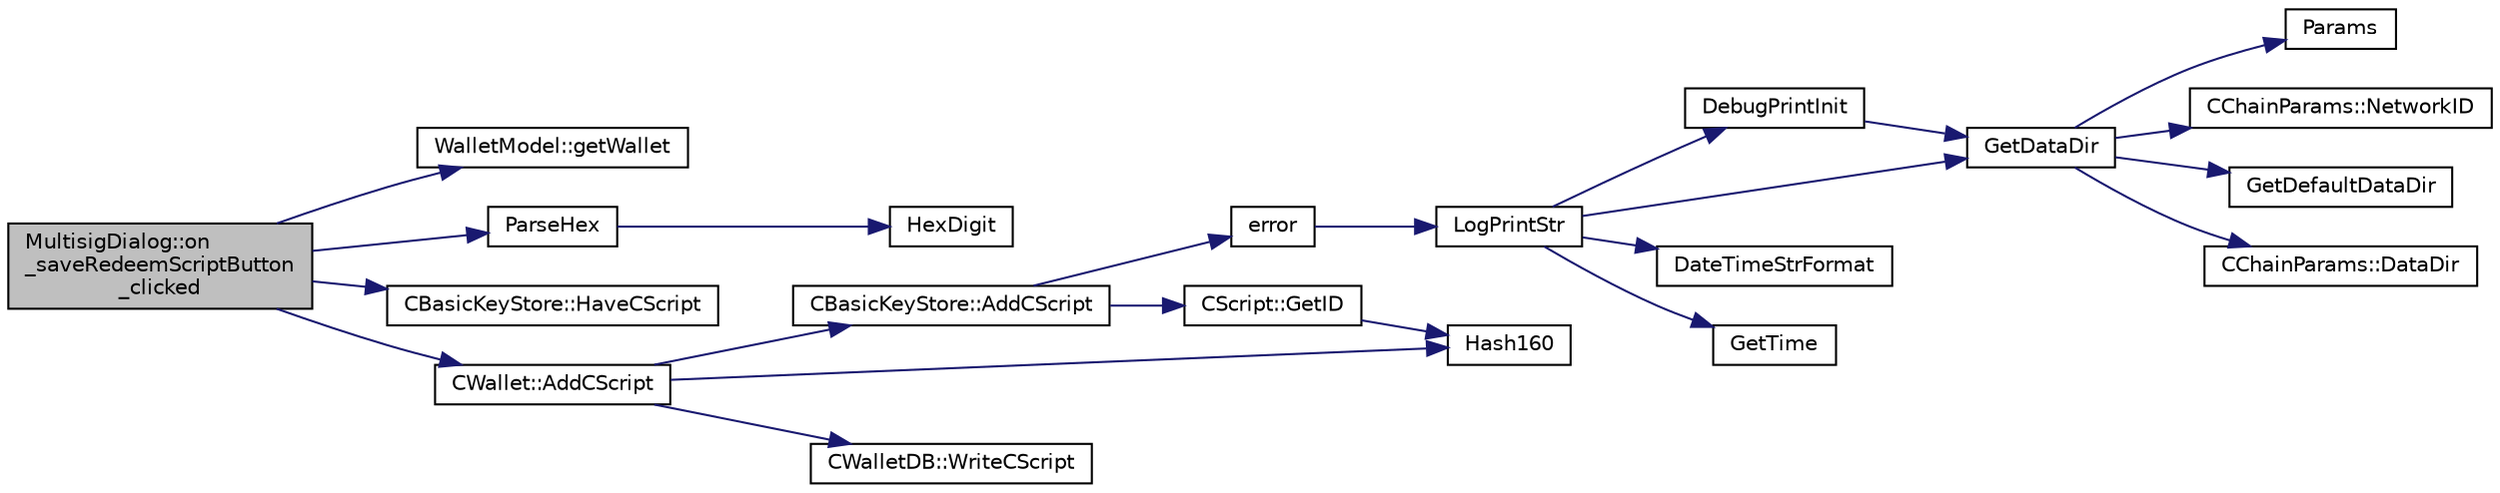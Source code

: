 digraph "MultisigDialog::on_saveRedeemScriptButton_clicked"
{
  edge [fontname="Helvetica",fontsize="10",labelfontname="Helvetica",labelfontsize="10"];
  node [fontname="Helvetica",fontsize="10",shape=record];
  rankdir="LR";
  Node257 [label="MultisigDialog::on\l_saveRedeemScriptButton\l_clicked",height=0.2,width=0.4,color="black", fillcolor="grey75", style="filled", fontcolor="black"];
  Node257 -> Node258 [color="midnightblue",fontsize="10",style="solid",fontname="Helvetica"];
  Node258 [label="WalletModel::getWallet",height=0.2,width=0.4,color="black", fillcolor="white", style="filled",URL="$d4/d27/class_wallet_model.html#aa3160f1900fce209230251547e434c90"];
  Node257 -> Node259 [color="midnightblue",fontsize="10",style="solid",fontname="Helvetica"];
  Node259 [label="ParseHex",height=0.2,width=0.4,color="black", fillcolor="white", style="filled",URL="$df/d2d/util_8cpp.html#abea395175fbc4a788ed0f0a41710b8a7"];
  Node259 -> Node260 [color="midnightblue",fontsize="10",style="solid",fontname="Helvetica"];
  Node260 [label="HexDigit",height=0.2,width=0.4,color="black", fillcolor="white", style="filled",URL="$df/d2d/util_8cpp.html#aa59e8a8c5a39cb5041f93bb95dd02119"];
  Node257 -> Node261 [color="midnightblue",fontsize="10",style="solid",fontname="Helvetica"];
  Node261 [label="CBasicKeyStore::HaveCScript",height=0.2,width=0.4,color="black", fillcolor="white", style="filled",URL="$db/db1/class_c_basic_key_store.html#a499e0a1d117b43e3200883d88a400bf6"];
  Node257 -> Node262 [color="midnightblue",fontsize="10",style="solid",fontname="Helvetica"];
  Node262 [label="CWallet::AddCScript",height=0.2,width=0.4,color="black", fillcolor="white", style="filled",URL="$d2/de5/class_c_wallet.html#ad7edacad1c926bc4b7fe0dc1be95ce31"];
  Node262 -> Node263 [color="midnightblue",fontsize="10",style="solid",fontname="Helvetica"];
  Node263 [label="CBasicKeyStore::AddCScript",height=0.2,width=0.4,color="black", fillcolor="white", style="filled",URL="$db/db1/class_c_basic_key_store.html#a56249ce3540398999cd397eeb662e836"];
  Node263 -> Node264 [color="midnightblue",fontsize="10",style="solid",fontname="Helvetica"];
  Node264 [label="error",height=0.2,width=0.4,color="black", fillcolor="white", style="filled",URL="$d8/d3c/util_8h.html#af8985880cf4ef26df0a5aa2ffcb76662"];
  Node264 -> Node265 [color="midnightblue",fontsize="10",style="solid",fontname="Helvetica"];
  Node265 [label="LogPrintStr",height=0.2,width=0.4,color="black", fillcolor="white", style="filled",URL="$d8/d3c/util_8h.html#afd4c3002b2797c0560adddb6af3ca1da"];
  Node265 -> Node266 [color="midnightblue",fontsize="10",style="solid",fontname="Helvetica"];
  Node266 [label="DebugPrintInit",height=0.2,width=0.4,color="black", fillcolor="white", style="filled",URL="$df/d2d/util_8cpp.html#a751ff5f21d880737811136b5e0bcea12"];
  Node266 -> Node267 [color="midnightblue",fontsize="10",style="solid",fontname="Helvetica"];
  Node267 [label="GetDataDir",height=0.2,width=0.4,color="black", fillcolor="white", style="filled",URL="$df/d2d/util_8cpp.html#ab83866a054745d4b30a3948a1b44beba"];
  Node267 -> Node268 [color="midnightblue",fontsize="10",style="solid",fontname="Helvetica"];
  Node268 [label="Params",height=0.2,width=0.4,color="black", fillcolor="white", style="filled",URL="$df/dbf/chainparams_8cpp.html#ace5c5b706d71a324a417dd2db394fd4a",tooltip="Return the currently selected parameters. "];
  Node267 -> Node269 [color="midnightblue",fontsize="10",style="solid",fontname="Helvetica"];
  Node269 [label="CChainParams::NetworkID",height=0.2,width=0.4,color="black", fillcolor="white", style="filled",URL="$d1/d4f/class_c_chain_params.html#a90dc493ec0c0325c98c3ac06eb99862b"];
  Node267 -> Node270 [color="midnightblue",fontsize="10",style="solid",fontname="Helvetica"];
  Node270 [label="GetDefaultDataDir",height=0.2,width=0.4,color="black", fillcolor="white", style="filled",URL="$df/d2d/util_8cpp.html#ab272995de020a3bcbf743be630e485c6"];
  Node267 -> Node271 [color="midnightblue",fontsize="10",style="solid",fontname="Helvetica"];
  Node271 [label="CChainParams::DataDir",height=0.2,width=0.4,color="black", fillcolor="white", style="filled",URL="$d1/d4f/class_c_chain_params.html#a959488b5d8e6fe62857940b831d73a78"];
  Node265 -> Node267 [color="midnightblue",fontsize="10",style="solid",fontname="Helvetica"];
  Node265 -> Node272 [color="midnightblue",fontsize="10",style="solid",fontname="Helvetica"];
  Node272 [label="DateTimeStrFormat",height=0.2,width=0.4,color="black", fillcolor="white", style="filled",URL="$df/d2d/util_8cpp.html#a749bc6776c8ec72d7c5e4dea56aee415"];
  Node265 -> Node273 [color="midnightblue",fontsize="10",style="solid",fontname="Helvetica"];
  Node273 [label="GetTime",height=0.2,width=0.4,color="black", fillcolor="white", style="filled",URL="$df/d2d/util_8cpp.html#a46fac5fba8ba905b5f9acb364f5d8c6f"];
  Node263 -> Node274 [color="midnightblue",fontsize="10",style="solid",fontname="Helvetica"];
  Node274 [label="CScript::GetID",height=0.2,width=0.4,color="black", fillcolor="white", style="filled",URL="$d9/d4b/class_c_script.html#a650fd970d7f03946c741ded7dba2c72c"];
  Node274 -> Node275 [color="midnightblue",fontsize="10",style="solid",fontname="Helvetica"];
  Node275 [label="Hash160",height=0.2,width=0.4,color="black", fillcolor="white", style="filled",URL="$db/dfb/hash_8h.html#a4490f70ddae16e9e48460a0416a48a6b"];
  Node262 -> Node276 [color="midnightblue",fontsize="10",style="solid",fontname="Helvetica"];
  Node276 [label="CWalletDB::WriteCScript",height=0.2,width=0.4,color="black", fillcolor="white", style="filled",URL="$d4/d90/class_c_wallet_d_b.html#a8c69e48e2305775898658e0a4f4616c9"];
  Node262 -> Node275 [color="midnightblue",fontsize="10",style="solid",fontname="Helvetica"];
}

